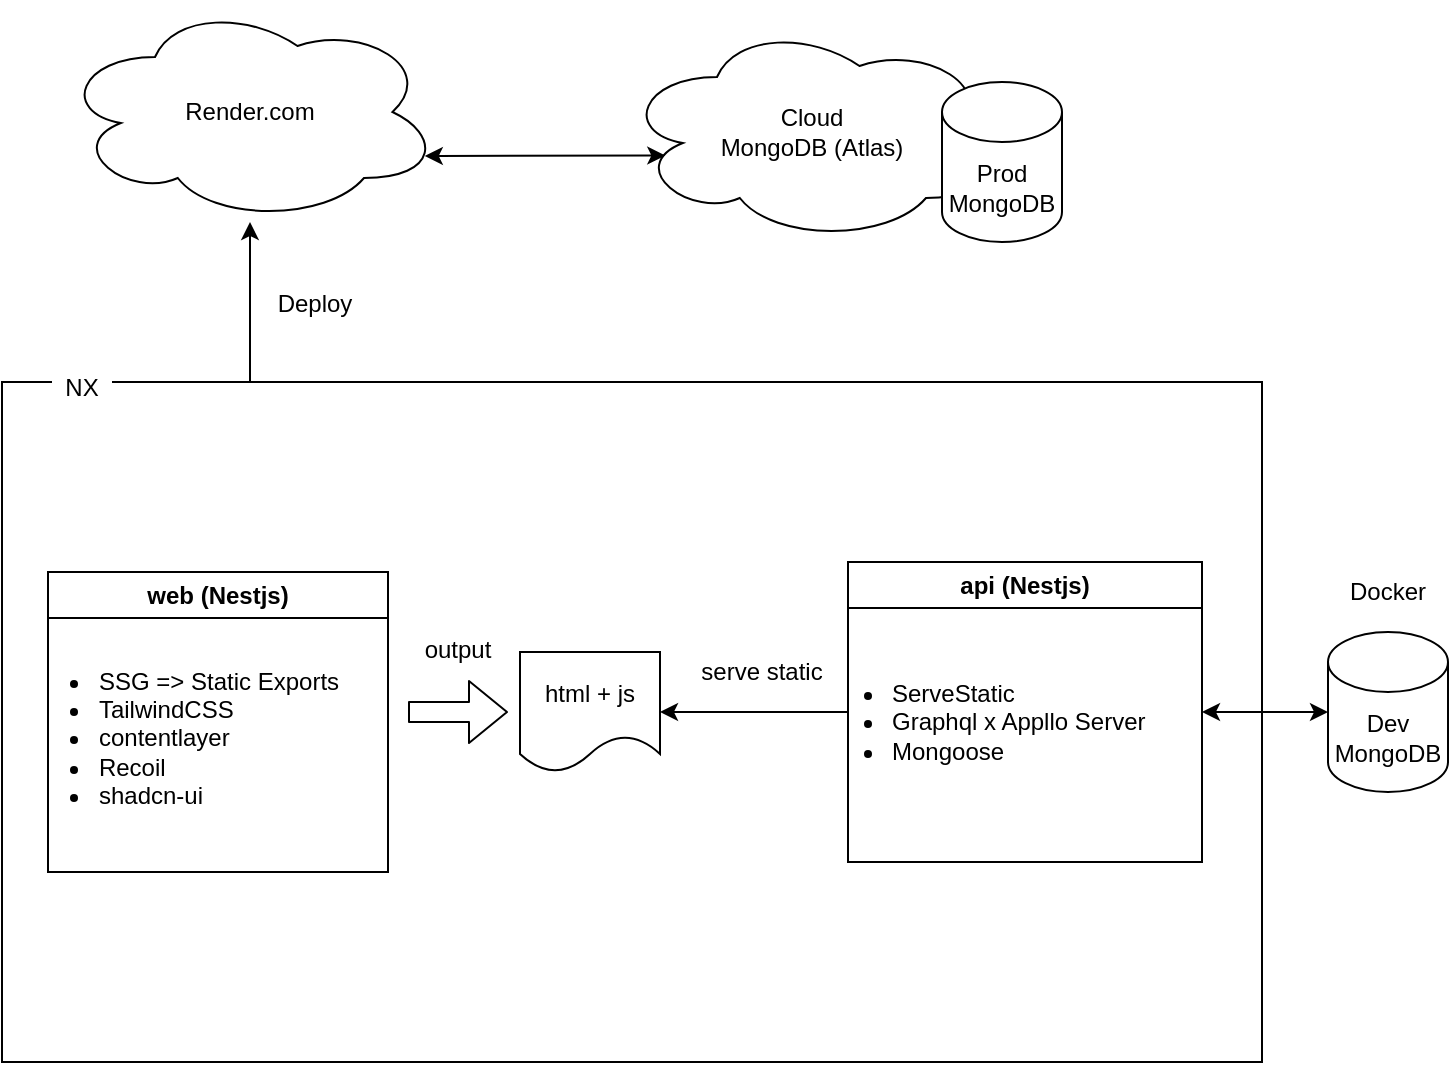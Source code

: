 <mxfile>
    <diagram id="T6wRg1R_UVVfDn9gkbCJ" name="ページ1">
        <mxGraphModel dx="1046" dy="514" grid="1" gridSize="10" guides="1" tooltips="1" connect="1" arrows="1" fold="1" page="1" pageScale="1" pageWidth="827" pageHeight="1169" background="none" math="0" shadow="0">
            <root>
                <mxCell id="0"/>
                <mxCell id="1" parent="0"/>
                <mxCell id="19" value="" style="whiteSpace=wrap;html=1;fillColor=none;" parent="1" vertex="1">
                    <mxGeometry x="70" y="290" width="630" height="340" as="geometry"/>
                </mxCell>
                <mxCell id="21" style="edgeStyle=none;html=1;" parent="1" target="12" edge="1">
                    <mxGeometry relative="1" as="geometry">
                        <mxPoint x="194" y="290" as="sourcePoint"/>
                    </mxGeometry>
                </mxCell>
                <mxCell id="12" value="Render.com" style="ellipse;shape=cloud;whiteSpace=wrap;html=1;" parent="1" vertex="1">
                    <mxGeometry x="99" y="100" width="190" height="110" as="geometry"/>
                </mxCell>
                <mxCell id="13" value="Dev&lt;br&gt;MongoDB" style="shape=cylinder3;whiteSpace=wrap;html=1;boundedLbl=1;backgroundOutline=1;size=15;" parent="1" vertex="1">
                    <mxGeometry x="733" y="415" width="60" height="80" as="geometry"/>
                </mxCell>
                <mxCell id="15" value="" style="endArrow=classic;startArrow=classic;html=1;entryX=0;entryY=0.5;entryDx=0;entryDy=0;entryPerimeter=0;exitX=1;exitY=0.5;exitDx=0;exitDy=0;" parent="1" source="42" target="13" edge="1">
                    <mxGeometry width="50" height="50" relative="1" as="geometry">
                        <mxPoint x="550" y="420" as="sourcePoint"/>
                        <mxPoint x="716" y="480" as="targetPoint"/>
                    </mxGeometry>
                </mxCell>
                <mxCell id="18" value="Cloud&lt;br&gt;MongoDB (Atlas)" style="ellipse;shape=cloud;whiteSpace=wrap;html=1;" parent="1" vertex="1">
                    <mxGeometry x="380" y="110" width="190" height="110" as="geometry"/>
                </mxCell>
                <mxCell id="23" value="&amp;nbsp; NX&amp;nbsp;&amp;nbsp;" style="text;html=1;strokeColor=none;fillColor=none;align=center;verticalAlign=middle;whiteSpace=wrap;rounded=0;dashed=1;labelBackgroundColor=default;spacingLeft=0;labelBorderColor=none;" parent="1" vertex="1">
                    <mxGeometry x="80" y="278" width="60" height="30" as="geometry"/>
                </mxCell>
                <mxCell id="24" value="&lt;span style=&quot;&quot;&gt;Docker&lt;/span&gt;" style="text;html=1;strokeColor=none;fillColor=none;align=center;verticalAlign=middle;whiteSpace=wrap;rounded=0;dashed=1;spacing=0;labelPosition=center;verticalLabelPosition=middle;labelBackgroundColor=default;" parent="1" vertex="1">
                    <mxGeometry x="730" y="375" width="66" height="40" as="geometry"/>
                </mxCell>
                <mxCell id="29" value="Prod&lt;br&gt;MongoDB" style="shape=cylinder3;whiteSpace=wrap;html=1;boundedLbl=1;backgroundOutline=1;size=15;" parent="1" vertex="1">
                    <mxGeometry x="540" y="140" width="60" height="80" as="geometry"/>
                </mxCell>
                <mxCell id="32" value="" style="endArrow=classic;startArrow=classic;html=1;entryX=0.96;entryY=0.7;entryDx=0;entryDy=0;entryPerimeter=0;exitX=0.114;exitY=0.607;exitDx=0;exitDy=0;exitPerimeter=0;" parent="1" source="18" target="12" edge="1">
                    <mxGeometry width="50" height="50" relative="1" as="geometry">
                        <mxPoint x="400" y="170" as="sourcePoint"/>
                        <mxPoint x="360" y="240" as="targetPoint"/>
                    </mxGeometry>
                </mxCell>
                <mxCell id="33" value="&lt;span style=&quot;&quot;&gt;Deploy&lt;/span&gt;" style="text;html=1;strokeColor=none;fillColor=none;align=center;verticalAlign=middle;whiteSpace=wrap;rounded=0;dashed=1;spacing=0;labelPosition=center;verticalLabelPosition=middle;labelBackgroundColor=default;" parent="1" vertex="1">
                    <mxGeometry x="200" y="240" width="53" height="22" as="geometry"/>
                </mxCell>
                <mxCell id="42" value="api (Nestjs)" style="swimlane;whiteSpace=wrap;html=1;" parent="1" vertex="1">
                    <mxGeometry x="493" y="380" width="177" height="150" as="geometry"/>
                </mxCell>
                <mxCell id="43" value="&lt;ul style=&quot;&quot;&gt;&lt;li&gt;ServeStatic&lt;/li&gt;&lt;li&gt;&lt;span style=&quot;background-color: initial;&quot;&gt;Graphql x Appllo Server&lt;/span&gt;&lt;/li&gt;&lt;li&gt;Mongoose&lt;/li&gt;&lt;/ul&gt;" style="text;html=1;align=left;verticalAlign=middle;resizable=0;points=[];autosize=1;strokeColor=none;fillColor=none;spacingLeft=-30;spacing=-10;" parent="42" vertex="1">
                    <mxGeometry x="22" y="45" width="130" height="70" as="geometry"/>
                </mxCell>
                <mxCell id="44" value="web (Nestjs)" style="swimlane;whiteSpace=wrap;html=1;" parent="1" vertex="1">
                    <mxGeometry x="93" y="385" width="170" height="150" as="geometry"/>
                </mxCell>
                <mxCell id="45" value="&lt;ul style=&quot;text-align: left;&quot;&gt;&lt;li&gt;SSG =&amp;gt; Static Exports&lt;/li&gt;&lt;li&gt;TailwindCSS&lt;/li&gt;&lt;li&gt;contentlayer&lt;/li&gt;&lt;li&gt;Recoil&lt;/li&gt;&lt;li&gt;shadcn-ui&lt;/li&gt;&lt;/ul&gt;" style="text;html=1;align=center;verticalAlign=middle;resizable=0;points=[];autosize=1;strokeColor=none;fillColor=none;spacingLeft=-30;spacing=-10;" parent="44" vertex="1">
                    <mxGeometry x="15" y="23" width="130" height="120" as="geometry"/>
                </mxCell>
                <mxCell id="46" value="" style="shape=flexArrow;endArrow=classic;html=1;" parent="1" edge="1">
                    <mxGeometry width="50" height="50" relative="1" as="geometry">
                        <mxPoint x="273" y="455" as="sourcePoint"/>
                        <mxPoint x="323" y="455" as="targetPoint"/>
                    </mxGeometry>
                </mxCell>
                <mxCell id="47" value="output" style="text;html=1;strokeColor=none;fillColor=none;align=center;verticalAlign=middle;whiteSpace=wrap;rounded=0;dashed=1;spacing=0;labelPosition=center;verticalLabelPosition=middle;labelBackgroundColor=default;" parent="1" vertex="1">
                    <mxGeometry x="273" y="409" width="50" height="30" as="geometry"/>
                </mxCell>
                <mxCell id="49" value="html + js" style="shape=document;whiteSpace=wrap;html=1;boundedLbl=1;" parent="1" vertex="1">
                    <mxGeometry x="329" y="425" width="70" height="60" as="geometry"/>
                </mxCell>
                <mxCell id="50" value="serve static" style="text;html=1;strokeColor=none;fillColor=none;align=center;verticalAlign=middle;whiteSpace=wrap;rounded=0;dashed=1;spacing=0;labelPosition=center;verticalLabelPosition=middle;labelBackgroundColor=default;" parent="1" vertex="1">
                    <mxGeometry x="417" y="420" width="66" height="30" as="geometry"/>
                </mxCell>
                <mxCell id="53" value="" style="endArrow=classic;html=1;exitX=0;exitY=0.5;exitDx=0;exitDy=0;" parent="1" source="42" target="49" edge="1">
                    <mxGeometry width="50" height="50" relative="1" as="geometry">
                        <mxPoint x="423" y="540" as="sourcePoint"/>
                        <mxPoint x="473" y="490" as="targetPoint"/>
                    </mxGeometry>
                </mxCell>
            </root>
        </mxGraphModel>
    </diagram>
</mxfile>